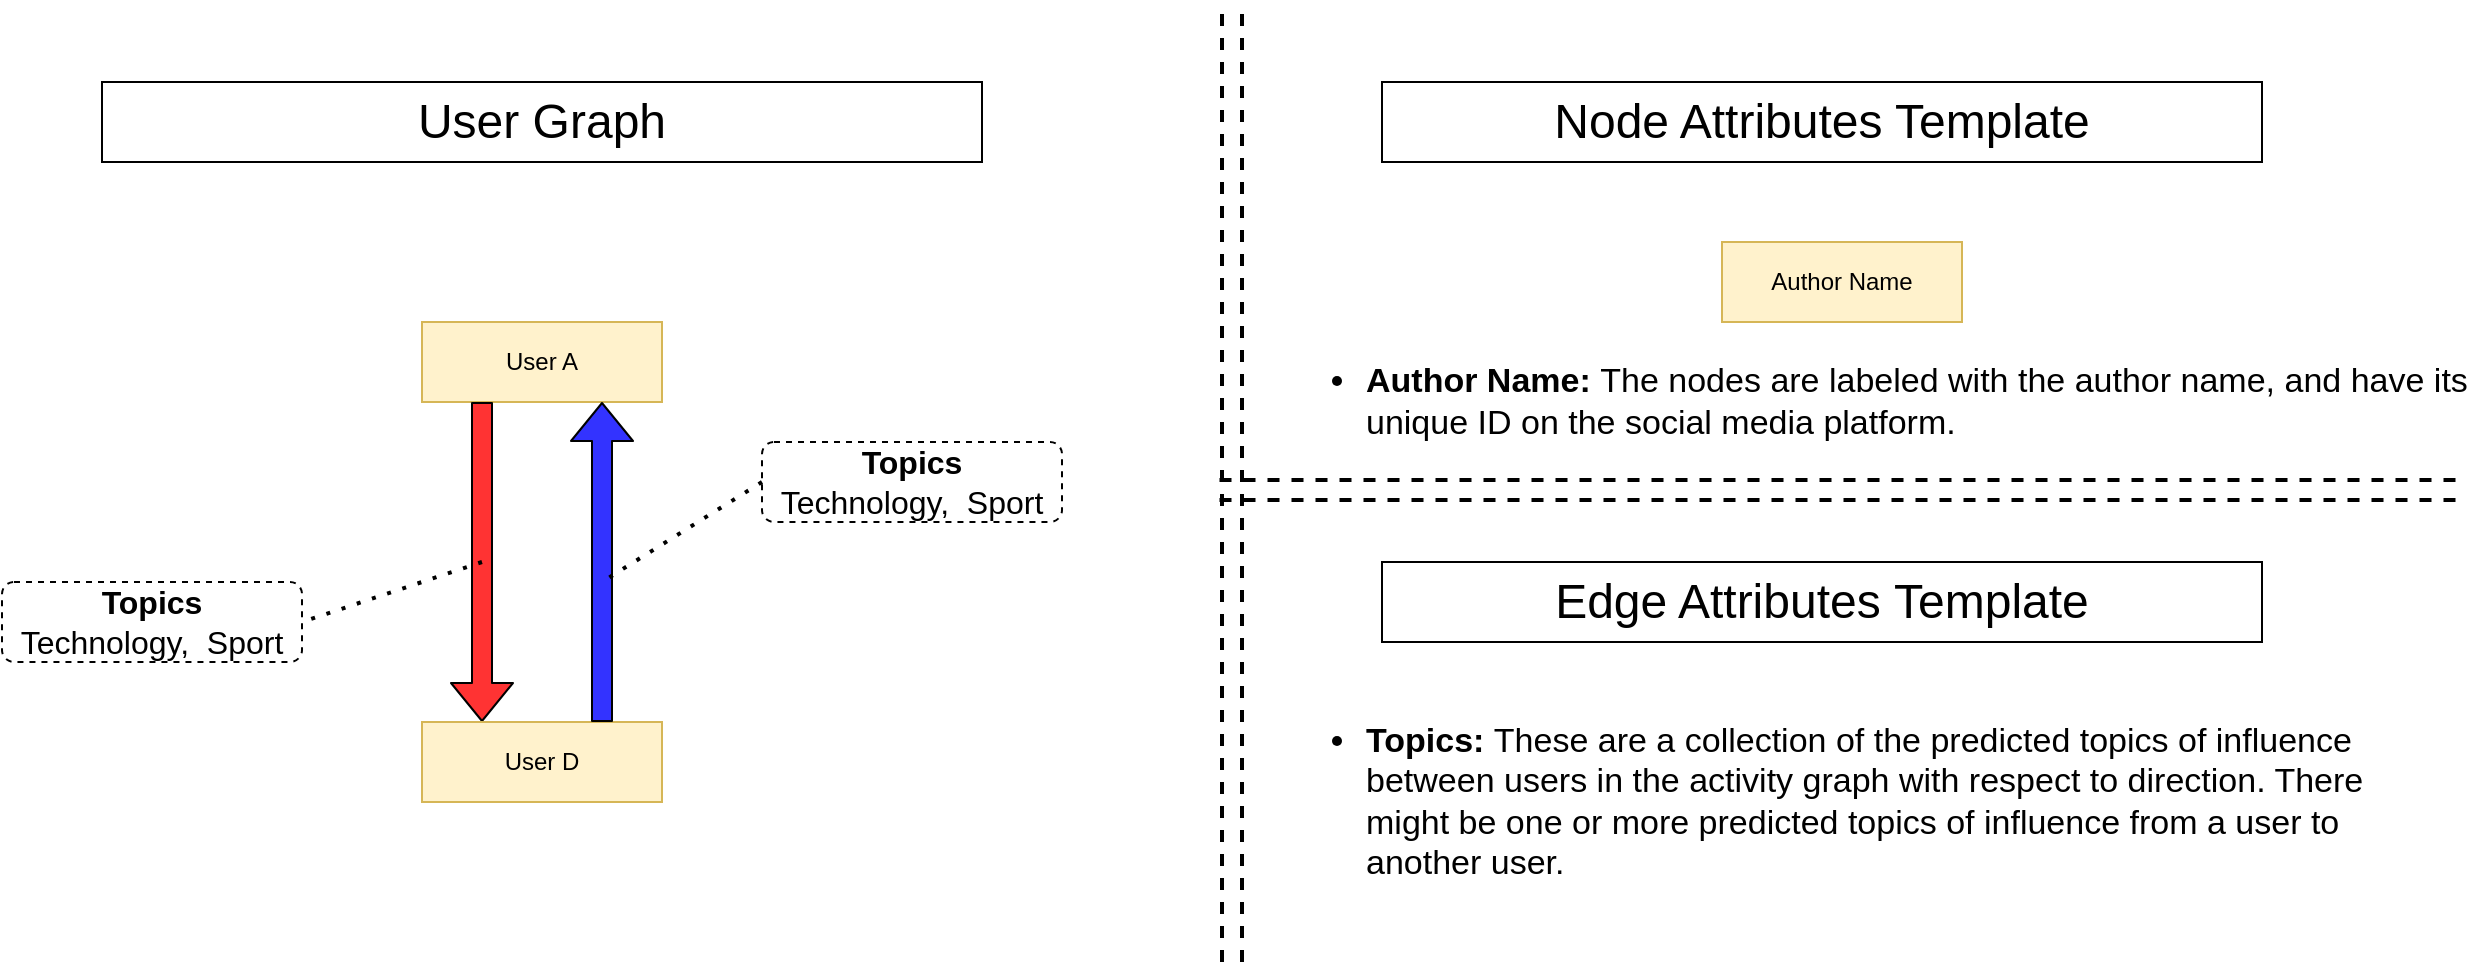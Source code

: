 <mxfile version="14.7.7" type="device"><diagram id="X9vE8NF6FMygyPZbVo7U" name="Page-1"><mxGraphModel dx="2249" dy="2083" grid="1" gridSize="10" guides="1" tooltips="1" connect="1" arrows="1" fold="1" page="1" pageScale="1" pageWidth="827" pageHeight="1169" math="0" shadow="0"><root><mxCell id="0"/><mxCell id="1" parent="0"/><mxCell id="zYwZanu02HVRFI503at1-1" value="Author Name" style="rounded=0;whiteSpace=wrap;html=1;fillColor=#fff2cc;strokeColor=#d6b656;" parent="1" vertex="1"><mxGeometry x="690" y="80" width="120" height="40" as="geometry"/></mxCell><mxCell id="zYwZanu02HVRFI503at1-4" value="User A" style="rounded=0;whiteSpace=wrap;html=1;fillColor=#fff2cc;strokeColor=#d6b656;" parent="1" vertex="1"><mxGeometry x="40" y="120" width="120" height="40" as="geometry"/></mxCell><mxCell id="zYwZanu02HVRFI503at1-19" value="" style="shape=flexArrow;endArrow=classic;html=1;entryX=0.25;entryY=0;entryDx=0;entryDy=0;fillColor=#FF3333;" parent="1" target="zYwZanu02HVRFI503at1-47" edge="1"><mxGeometry width="50" height="50" relative="1" as="geometry"><mxPoint x="70" y="160" as="sourcePoint"/><mxPoint x="50" y="410" as="targetPoint"/></mxGeometry></mxCell><mxCell id="zYwZanu02HVRFI503at1-23" value="" style="endArrow=none;dashed=1;html=1;strokeWidth=2;" parent="1" edge="1"><mxGeometry width="50" height="50" relative="1" as="geometry"><mxPoint x="440" y="440" as="sourcePoint"/><mxPoint x="440" y="-40" as="targetPoint"/></mxGeometry></mxCell><mxCell id="zYwZanu02HVRFI503at1-24" value="" style="endArrow=none;dashed=1;html=1;strokeWidth=2;" parent="1" edge="1"><mxGeometry width="50" height="50" relative="1" as="geometry"><mxPoint x="450" y="440" as="sourcePoint"/><mxPoint x="450" y="-40" as="targetPoint"/></mxGeometry></mxCell><mxCell id="zYwZanu02HVRFI503at1-25" value="&lt;font style=&quot;font-size: 24px&quot;&gt;Node Attributes Template&lt;/font&gt;" style="text;html=1;fillColor=none;align=center;verticalAlign=middle;whiteSpace=wrap;rounded=0;strokeColor=#000000;" parent="1" vertex="1"><mxGeometry x="520" width="440" height="40" as="geometry"/></mxCell><mxCell id="zYwZanu02HVRFI503at1-26" value="&lt;font style=&quot;font-size: 24px&quot;&gt;User Graph&lt;/font&gt;" style="text;html=1;fillColor=none;align=center;verticalAlign=middle;whiteSpace=wrap;rounded=0;strokeColor=#000000;" parent="1" vertex="1"><mxGeometry x="-120" width="440" height="40" as="geometry"/></mxCell><mxCell id="zYwZanu02HVRFI503at1-27" value="&lt;font style=&quot;font-size: 24px&quot;&gt;Edge Attributes&amp;nbsp;Template&lt;/font&gt;" style="text;html=1;fillColor=none;align=center;verticalAlign=middle;whiteSpace=wrap;rounded=0;strokeColor=#000000;" parent="1" vertex="1"><mxGeometry x="520" y="240" width="440" height="40" as="geometry"/></mxCell><mxCell id="zYwZanu02HVRFI503at1-43" value="&lt;ul style=&quot;font-size: 17px&quot;&gt;&lt;li style=&quot;font-size: 17px&quot;&gt;&lt;font style=&quot;font-size: 17px&quot;&gt;&lt;b&gt;Author Name:&lt;/b&gt;&amp;nbsp;The nodes are labeled with the author name, and have its unique ID on the social media platform.&lt;/font&gt;&lt;/li&gt;&lt;/ul&gt;" style="text;html=1;strokeColor=none;fillColor=none;align=left;verticalAlign=middle;whiteSpace=wrap;rounded=0;fontSize=17;" parent="1" vertex="1"><mxGeometry x="470" y="140" width="600" height="40" as="geometry"/></mxCell><mxCell id="zYwZanu02HVRFI503at1-44" value="" style="endArrow=none;dashed=1;html=1;strokeWidth=2;" parent="1" edge="1"><mxGeometry width="50" height="50" relative="1" as="geometry"><mxPoint x="438.75" y="199" as="sourcePoint"/><mxPoint x="1061.25" y="199" as="targetPoint"/></mxGeometry></mxCell><mxCell id="zYwZanu02HVRFI503at1-45" value="" style="endArrow=none;dashed=1;html=1;strokeWidth=2;" parent="1" edge="1"><mxGeometry width="50" height="50" relative="1" as="geometry"><mxPoint x="438.75" y="209" as="sourcePoint"/><mxPoint x="1061.25" y="209" as="targetPoint"/></mxGeometry></mxCell><mxCell id="zYwZanu02HVRFI503at1-46" value="&lt;div&gt;&lt;span style=&quot;font-size: 17px&quot;&gt;&lt;b&gt;&lt;br&gt;&lt;/b&gt;&lt;/span&gt;&lt;/div&gt;&lt;ul style=&quot;font-size: 17px&quot;&gt;&lt;li&gt;&lt;b&gt;Topics:&amp;nbsp;&lt;/b&gt;These are a collection of the predicted topics of influence between users in the activity graph with respect to direction. There might be one or more predicted topics of influence from a user to another user.&lt;/li&gt;&lt;/ul&gt;&lt;div&gt;&lt;/div&gt;" style="text;html=1;strokeColor=none;fillColor=none;align=left;verticalAlign=middle;whiteSpace=wrap;rounded=0;" parent="1" vertex="1"><mxGeometry x="470" y="300" width="560" height="100" as="geometry"/></mxCell><mxCell id="zYwZanu02HVRFI503at1-47" value="User D" style="rounded=0;whiteSpace=wrap;html=1;fillColor=#fff2cc;strokeColor=#d6b656;" parent="1" vertex="1"><mxGeometry x="40" y="320" width="120" height="40" as="geometry"/></mxCell><mxCell id="zYwZanu02HVRFI503at1-49" value="" style="shape=flexArrow;endArrow=classic;html=1;exitX=0.75;exitY=0;exitDx=0;exitDy=0;entryX=0.75;entryY=1;entryDx=0;entryDy=0;fillColor=#3333FF;" parent="1" source="zYwZanu02HVRFI503at1-47" target="zYwZanu02HVRFI503at1-4" edge="1"><mxGeometry width="50" height="50" relative="1" as="geometry"><mxPoint x="60" y="300" as="sourcePoint"/><mxPoint x="250" y="200" as="targetPoint"/></mxGeometry></mxCell><mxCell id="SoDxthEvrMJWdiWP6HL0-1" value="&lt;b style=&quot;font-size: 16px&quot;&gt;Topics&lt;/b&gt;&lt;br style=&quot;font-size: 16px&quot;&gt;Technology,&amp;nbsp; Sport" style="rounded=1;whiteSpace=wrap;html=1;dashed=1;fontSize=16;" parent="1" vertex="1"><mxGeometry x="-170" y="250" width="150" height="40" as="geometry"/></mxCell><mxCell id="SoDxthEvrMJWdiWP6HL0-2" value="" style="endArrow=none;dashed=1;html=1;dashPattern=1 3;strokeWidth=2;entryX=1;entryY=0.5;entryDx=0;entryDy=0;" parent="1" target="SoDxthEvrMJWdiWP6HL0-1" edge="1"><mxGeometry width="50" height="50" relative="1" as="geometry"><mxPoint x="70" y="240" as="sourcePoint"/><mxPoint x="-150" y="530" as="targetPoint"/></mxGeometry></mxCell><mxCell id="SoDxthEvrMJWdiWP6HL0-4" value="&lt;b style=&quot;font-size: 16px&quot;&gt;Topics&lt;/b&gt;&lt;br style=&quot;font-size: 16px&quot;&gt;Technology,&amp;nbsp; Sport" style="rounded=1;whiteSpace=wrap;html=1;dashed=1;fontSize=16;" parent="1" vertex="1"><mxGeometry x="210" y="180" width="150" height="40" as="geometry"/></mxCell><mxCell id="SoDxthEvrMJWdiWP6HL0-5" value="" style="endArrow=none;dashed=1;html=1;dashPattern=1 3;strokeWidth=2;exitX=0;exitY=0.5;exitDx=0;exitDy=0;" parent="1" source="SoDxthEvrMJWdiWP6HL0-4" edge="1"><mxGeometry width="50" height="50" relative="1" as="geometry"><mxPoint x="80" y="250" as="sourcePoint"/><mxPoint x="130" y="250" as="targetPoint"/></mxGeometry></mxCell></root></mxGraphModel></diagram></mxfile>